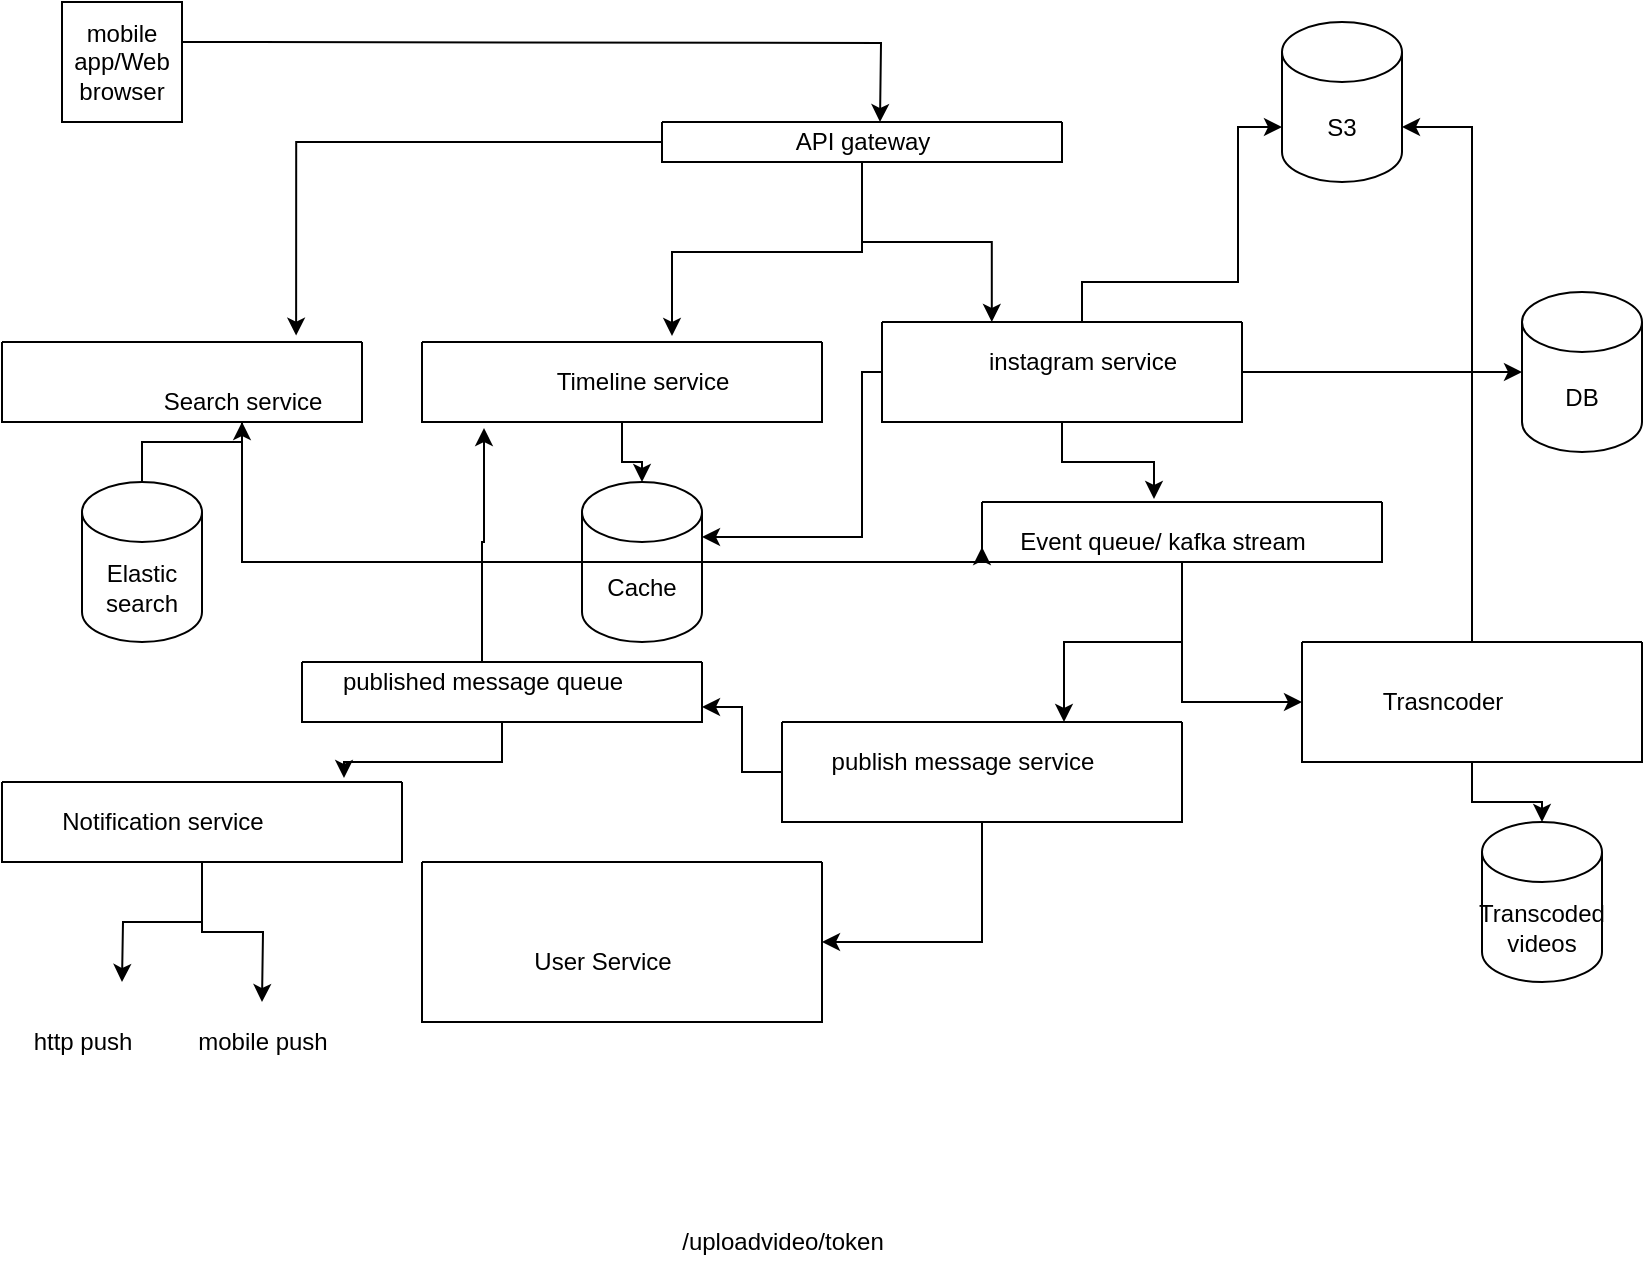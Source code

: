 <mxfile version="14.9.1" type="device"><diagram id="Q3lhmDyOqYU54t27He-5" name="Page-1"><mxGraphModel dx="1186" dy="511" grid="1" gridSize="10" guides="1" tooltips="1" connect="1" arrows="1" fold="1" page="1" pageScale="1" pageWidth="850" pageHeight="1100" math="0" shadow="0"><root><mxCell id="0"/><mxCell id="1" parent="0"/><mxCell id="E5oftEE-mGyVUldQ3ely-39" style="edgeStyle=orthogonalEdgeStyle;rounded=0;orthogonalLoop=1;jettySize=auto;html=1;entryX=0.817;entryY=-0.08;entryDx=0;entryDy=0;entryPerimeter=0;" edge="1" parent="1" source="E5oftEE-mGyVUldQ3ely-3" target="E5oftEE-mGyVUldQ3ely-14"><mxGeometry relative="1" as="geometry"/></mxCell><mxCell id="E5oftEE-mGyVUldQ3ely-3" value="" style="swimlane;startSize=0;" vertex="1" parent="1"><mxGeometry x="330" y="80" width="200" height="20" as="geometry"/></mxCell><mxCell id="E5oftEE-mGyVUldQ3ely-8" style="edgeStyle=orthogonalEdgeStyle;rounded=0;orthogonalLoop=1;jettySize=auto;html=1;entryX=0.305;entryY=0;entryDx=0;entryDy=0;entryPerimeter=0;" edge="1" parent="1" source="E5oftEE-mGyVUldQ3ely-4" target="E5oftEE-mGyVUldQ3ely-5"><mxGeometry relative="1" as="geometry"/></mxCell><mxCell id="E5oftEE-mGyVUldQ3ely-38" style="edgeStyle=orthogonalEdgeStyle;rounded=0;orthogonalLoop=1;jettySize=auto;html=1;entryX=0.625;entryY=-0.075;entryDx=0;entryDy=0;entryPerimeter=0;" edge="1" parent="1" source="E5oftEE-mGyVUldQ3ely-4" target="E5oftEE-mGyVUldQ3ely-12"><mxGeometry relative="1" as="geometry"/></mxCell><mxCell id="E5oftEE-mGyVUldQ3ely-4" value="API gateway" style="text;html=1;align=center;verticalAlign=middle;resizable=0;points=[];autosize=1;strokeColor=none;" vertex="1" parent="1"><mxGeometry x="390" y="80" width="80" height="20" as="geometry"/></mxCell><mxCell id="E5oftEE-mGyVUldQ3ely-10" style="edgeStyle=orthogonalEdgeStyle;rounded=0;orthogonalLoop=1;jettySize=auto;html=1;" edge="1" parent="1" source="E5oftEE-mGyVUldQ3ely-5" target="E5oftEE-mGyVUldQ3ely-9"><mxGeometry relative="1" as="geometry"/></mxCell><mxCell id="E5oftEE-mGyVUldQ3ely-33" style="edgeStyle=orthogonalEdgeStyle;rounded=0;orthogonalLoop=1;jettySize=auto;html=1;entryX=0.43;entryY=-0.05;entryDx=0;entryDy=0;entryPerimeter=0;" edge="1" parent="1" source="E5oftEE-mGyVUldQ3ely-5" target="E5oftEE-mGyVUldQ3ely-16"><mxGeometry relative="1" as="geometry"/></mxCell><mxCell id="E5oftEE-mGyVUldQ3ely-49" style="edgeStyle=orthogonalEdgeStyle;rounded=0;orthogonalLoop=1;jettySize=auto;html=1;entryX=1;entryY=0;entryDx=0;entryDy=27.5;entryPerimeter=0;" edge="1" parent="1" source="E5oftEE-mGyVUldQ3ely-5" target="E5oftEE-mGyVUldQ3ely-11"><mxGeometry relative="1" as="geometry"><Array as="points"><mxPoint x="430" y="205"/><mxPoint x="430" y="288"/></Array></mxGeometry></mxCell><mxCell id="E5oftEE-mGyVUldQ3ely-5" value="" style="swimlane;startSize=0;" vertex="1" parent="1"><mxGeometry x="440" y="180" width="180" height="50" as="geometry"/></mxCell><mxCell id="E5oftEE-mGyVUldQ3ely-20" style="edgeStyle=orthogonalEdgeStyle;rounded=0;orthogonalLoop=1;jettySize=auto;html=1;" edge="1" parent="1"><mxGeometry relative="1" as="geometry"><mxPoint x="90" y="40" as="sourcePoint"/><mxPoint x="439" y="80" as="targetPoint"/></mxGeometry></mxCell><mxCell id="E5oftEE-mGyVUldQ3ely-54" style="edgeStyle=orthogonalEdgeStyle;rounded=0;orthogonalLoop=1;jettySize=auto;html=1;entryX=0;entryY=0;entryDx=0;entryDy=52.5;entryPerimeter=0;" edge="1" parent="1" target="E5oftEE-mGyVUldQ3ely-18"><mxGeometry relative="1" as="geometry"><mxPoint x="540" y="180" as="sourcePoint"/><Array as="points"><mxPoint x="540" y="160"/><mxPoint x="618" y="160"/><mxPoint x="618" y="83"/></Array></mxGeometry></mxCell><mxCell id="E5oftEE-mGyVUldQ3ely-7" value="instagram service" style="text;html=1;align=center;verticalAlign=middle;resizable=0;points=[];autosize=1;strokeColor=none;" vertex="1" parent="1"><mxGeometry x="485" y="190" width="110" height="20" as="geometry"/></mxCell><mxCell id="E5oftEE-mGyVUldQ3ely-9" value="DB" style="shape=cylinder3;whiteSpace=wrap;html=1;boundedLbl=1;backgroundOutline=1;size=15;" vertex="1" parent="1"><mxGeometry x="760" y="165" width="60" height="80" as="geometry"/></mxCell><mxCell id="E5oftEE-mGyVUldQ3ely-11" value="Cache" style="shape=cylinder3;whiteSpace=wrap;html=1;boundedLbl=1;backgroundOutline=1;size=15;" vertex="1" parent="1"><mxGeometry x="290" y="260" width="60" height="80" as="geometry"/></mxCell><mxCell id="E5oftEE-mGyVUldQ3ely-37" style="edgeStyle=orthogonalEdgeStyle;rounded=0;orthogonalLoop=1;jettySize=auto;html=1;entryX=0.5;entryY=0;entryDx=0;entryDy=0;entryPerimeter=0;" edge="1" parent="1" source="E5oftEE-mGyVUldQ3ely-12" target="E5oftEE-mGyVUldQ3ely-11"><mxGeometry relative="1" as="geometry"/></mxCell><mxCell id="E5oftEE-mGyVUldQ3ely-12" value="" style="swimlane;startSize=0;" vertex="1" parent="1"><mxGeometry x="210" y="190" width="200" height="40" as="geometry"/></mxCell><mxCell id="E5oftEE-mGyVUldQ3ely-13" value="Timeline service" style="text;html=1;align=center;verticalAlign=middle;resizable=0;points=[];autosize=1;strokeColor=none;" vertex="1" parent="1"><mxGeometry x="270" y="200" width="100" height="20" as="geometry"/></mxCell><mxCell id="E5oftEE-mGyVUldQ3ely-14" value="" style="swimlane;startSize=0;" vertex="1" parent="1"><mxGeometry y="190" width="180" height="40" as="geometry"/></mxCell><mxCell id="E5oftEE-mGyVUldQ3ely-41" style="edgeStyle=orthogonalEdgeStyle;rounded=0;orthogonalLoop=1;jettySize=auto;html=1;entryX=0;entryY=0.75;entryDx=0;entryDy=0;" edge="1" parent="1" source="E5oftEE-mGyVUldQ3ely-15" target="E5oftEE-mGyVUldQ3ely-16"><mxGeometry relative="1" as="geometry"><Array as="points"><mxPoint x="120" y="300"/></Array></mxGeometry></mxCell><mxCell id="E5oftEE-mGyVUldQ3ely-15" value="Search service" style="text;html=1;align=center;verticalAlign=middle;resizable=0;points=[];autosize=1;strokeColor=none;" vertex="1" parent="1"><mxGeometry x="75" y="210" width="90" height="20" as="geometry"/></mxCell><mxCell id="E5oftEE-mGyVUldQ3ely-23" style="edgeStyle=orthogonalEdgeStyle;rounded=0;orthogonalLoop=1;jettySize=auto;html=1;entryX=0;entryY=0.5;entryDx=0;entryDy=0;" edge="1" parent="1" source="E5oftEE-mGyVUldQ3ely-16" target="E5oftEE-mGyVUldQ3ely-21"><mxGeometry relative="1" as="geometry"/></mxCell><mxCell id="E5oftEE-mGyVUldQ3ely-29" style="edgeStyle=orthogonalEdgeStyle;rounded=0;orthogonalLoop=1;jettySize=auto;html=1;entryX=0.705;entryY=0;entryDx=0;entryDy=0;entryPerimeter=0;" edge="1" parent="1" source="E5oftEE-mGyVUldQ3ely-16" target="E5oftEE-mGyVUldQ3ely-27"><mxGeometry relative="1" as="geometry"/></mxCell><mxCell id="E5oftEE-mGyVUldQ3ely-16" value="" style="swimlane;startSize=0;" vertex="1" parent="1"><mxGeometry x="490" y="270" width="200" height="30" as="geometry"/></mxCell><mxCell id="E5oftEE-mGyVUldQ3ely-17" value="Event queue/ kafka stream" style="text;html=1;align=center;verticalAlign=middle;resizable=0;points=[];autosize=1;strokeColor=none;" vertex="1" parent="1"><mxGeometry x="500" y="280" width="160" height="20" as="geometry"/></mxCell><mxCell id="E5oftEE-mGyVUldQ3ely-18" value="S3" style="shape=cylinder3;whiteSpace=wrap;html=1;boundedLbl=1;backgroundOutline=1;size=15;" vertex="1" parent="1"><mxGeometry x="640" y="30" width="60" height="80" as="geometry"/></mxCell><mxCell id="E5oftEE-mGyVUldQ3ely-24" style="edgeStyle=orthogonalEdgeStyle;rounded=0;orthogonalLoop=1;jettySize=auto;html=1;entryX=1;entryY=0;entryDx=0;entryDy=52.5;entryPerimeter=0;" edge="1" parent="1" source="E5oftEE-mGyVUldQ3ely-21" target="E5oftEE-mGyVUldQ3ely-18"><mxGeometry relative="1" as="geometry"/></mxCell><mxCell id="E5oftEE-mGyVUldQ3ely-26" style="edgeStyle=orthogonalEdgeStyle;rounded=0;orthogonalLoop=1;jettySize=auto;html=1;" edge="1" parent="1" source="E5oftEE-mGyVUldQ3ely-21" target="E5oftEE-mGyVUldQ3ely-25"><mxGeometry relative="1" as="geometry"/></mxCell><mxCell id="E5oftEE-mGyVUldQ3ely-21" value="" style="swimlane;startSize=0;" vertex="1" parent="1"><mxGeometry x="650" y="340" width="170" height="60" as="geometry"/></mxCell><mxCell id="E5oftEE-mGyVUldQ3ely-22" value="Trasncoder" style="text;html=1;align=center;verticalAlign=middle;resizable=0;points=[];autosize=1;strokeColor=none;" vertex="1" parent="1"><mxGeometry x="680" y="360" width="80" height="20" as="geometry"/></mxCell><mxCell id="E5oftEE-mGyVUldQ3ely-25" value="Transcoded videos" style="shape=cylinder3;whiteSpace=wrap;html=1;boundedLbl=1;backgroundOutline=1;size=15;" vertex="1" parent="1"><mxGeometry x="740" y="430" width="60" height="80" as="geometry"/></mxCell><mxCell id="E5oftEE-mGyVUldQ3ely-32" style="edgeStyle=orthogonalEdgeStyle;rounded=0;orthogonalLoop=1;jettySize=auto;html=1;entryX=1;entryY=0.5;entryDx=0;entryDy=0;" edge="1" parent="1" source="E5oftEE-mGyVUldQ3ely-27" target="E5oftEE-mGyVUldQ3ely-30"><mxGeometry relative="1" as="geometry"/></mxCell><mxCell id="E5oftEE-mGyVUldQ3ely-50" style="edgeStyle=orthogonalEdgeStyle;rounded=0;orthogonalLoop=1;jettySize=auto;html=1;exitX=0;exitY=0.5;exitDx=0;exitDy=0;entryX=1;entryY=0.75;entryDx=0;entryDy=0;" edge="1" parent="1" source="E5oftEE-mGyVUldQ3ely-27" target="E5oftEE-mGyVUldQ3ely-34"><mxGeometry relative="1" as="geometry"/></mxCell><mxCell id="E5oftEE-mGyVUldQ3ely-27" value="" style="swimlane;startSize=0;" vertex="1" parent="1"><mxGeometry x="390" y="380" width="200" height="50" as="geometry"/></mxCell><mxCell id="E5oftEE-mGyVUldQ3ely-28" value="publish message service" style="text;html=1;align=center;verticalAlign=middle;resizable=0;points=[];autosize=1;strokeColor=none;" vertex="1" parent="1"><mxGeometry x="405" y="390" width="150" height="20" as="geometry"/></mxCell><mxCell id="E5oftEE-mGyVUldQ3ely-30" value="" style="swimlane;startSize=0;" vertex="1" parent="1"><mxGeometry x="210" y="450" width="200" height="80" as="geometry"/></mxCell><mxCell id="E5oftEE-mGyVUldQ3ely-31" value="User Service" style="text;html=1;align=center;verticalAlign=middle;resizable=0;points=[];autosize=1;strokeColor=none;" vertex="1" parent="1"><mxGeometry x="260" y="490" width="80" height="20" as="geometry"/></mxCell><mxCell id="E5oftEE-mGyVUldQ3ely-44" style="edgeStyle=orthogonalEdgeStyle;rounded=0;orthogonalLoop=1;jettySize=auto;html=1;entryX=0.855;entryY=-0.05;entryDx=0;entryDy=0;entryPerimeter=0;" edge="1" parent="1" source="E5oftEE-mGyVUldQ3ely-34" target="E5oftEE-mGyVUldQ3ely-42"><mxGeometry relative="1" as="geometry"/></mxCell><mxCell id="E5oftEE-mGyVUldQ3ely-34" value="" style="swimlane;startSize=0;" vertex="1" parent="1"><mxGeometry x="150" y="350" width="200" height="30" as="geometry"/></mxCell><mxCell id="E5oftEE-mGyVUldQ3ely-36" style="edgeStyle=orthogonalEdgeStyle;rounded=0;orthogonalLoop=1;jettySize=auto;html=1;entryX=0.155;entryY=1.075;entryDx=0;entryDy=0;entryPerimeter=0;" edge="1" parent="1" source="E5oftEE-mGyVUldQ3ely-35" target="E5oftEE-mGyVUldQ3ely-12"><mxGeometry relative="1" as="geometry"/></mxCell><mxCell id="E5oftEE-mGyVUldQ3ely-35" value="published message queue" style="text;html=1;align=center;verticalAlign=middle;resizable=0;points=[];autosize=1;strokeColor=none;" vertex="1" parent="1"><mxGeometry x="160" y="350" width="160" height="20" as="geometry"/></mxCell><mxCell id="E5oftEE-mGyVUldQ3ely-55" value="" style="edgeStyle=orthogonalEdgeStyle;rounded=0;orthogonalLoop=1;jettySize=auto;html=1;" edge="1" parent="1" source="E5oftEE-mGyVUldQ3ely-40" target="E5oftEE-mGyVUldQ3ely-15"><mxGeometry relative="1" as="geometry"/></mxCell><mxCell id="E5oftEE-mGyVUldQ3ely-40" value="Elastic search" style="shape=cylinder3;whiteSpace=wrap;html=1;boundedLbl=1;backgroundOutline=1;size=15;" vertex="1" parent="1"><mxGeometry x="40" y="260" width="60" height="80" as="geometry"/></mxCell><mxCell id="E5oftEE-mGyVUldQ3ely-45" style="edgeStyle=orthogonalEdgeStyle;rounded=0;orthogonalLoop=1;jettySize=auto;html=1;exitX=0.5;exitY=1;exitDx=0;exitDy=0;" edge="1" parent="1" source="E5oftEE-mGyVUldQ3ely-42"><mxGeometry relative="1" as="geometry"><mxPoint x="60" y="510" as="targetPoint"/><mxPoint x="130" y="510" as="sourcePoint"/></mxGeometry></mxCell><mxCell id="E5oftEE-mGyVUldQ3ely-47" style="edgeStyle=orthogonalEdgeStyle;rounded=0;orthogonalLoop=1;jettySize=auto;html=1;" edge="1" parent="1" source="E5oftEE-mGyVUldQ3ely-42"><mxGeometry relative="1" as="geometry"><mxPoint x="130" y="520" as="targetPoint"/></mxGeometry></mxCell><mxCell id="E5oftEE-mGyVUldQ3ely-42" value="" style="swimlane;startSize=0;" vertex="1" parent="1"><mxGeometry y="410" width="200" height="40" as="geometry"/></mxCell><mxCell id="E5oftEE-mGyVUldQ3ely-43" value="Notification service" style="text;html=1;align=center;verticalAlign=middle;resizable=0;points=[];autosize=1;strokeColor=none;" vertex="1" parent="1"><mxGeometry x="20" y="420" width="120" height="20" as="geometry"/></mxCell><mxCell id="E5oftEE-mGyVUldQ3ely-46" value="http push" style="text;html=1;align=center;verticalAlign=middle;resizable=0;points=[];autosize=1;strokeColor=none;" vertex="1" parent="1"><mxGeometry x="10" y="530" width="60" height="20" as="geometry"/></mxCell><mxCell id="E5oftEE-mGyVUldQ3ely-48" value="mobile push&lt;br&gt;" style="text;html=1;align=center;verticalAlign=middle;resizable=0;points=[];autosize=1;strokeColor=none;" vertex="1" parent="1"><mxGeometry x="90" y="530" width="80" height="20" as="geometry"/></mxCell><mxCell id="E5oftEE-mGyVUldQ3ely-51" value="/uploadvideo/token" style="text;html=1;align=center;verticalAlign=middle;resizable=0;points=[];autosize=1;strokeColor=none;" vertex="1" parent="1"><mxGeometry x="330" y="630" width="120" height="20" as="geometry"/></mxCell><mxCell id="E5oftEE-mGyVUldQ3ely-52" value="mobile app/Web browser" style="whiteSpace=wrap;html=1;aspect=fixed;" vertex="1" parent="1"><mxGeometry x="30" y="20" width="60" height="60" as="geometry"/></mxCell></root></mxGraphModel></diagram></mxfile>